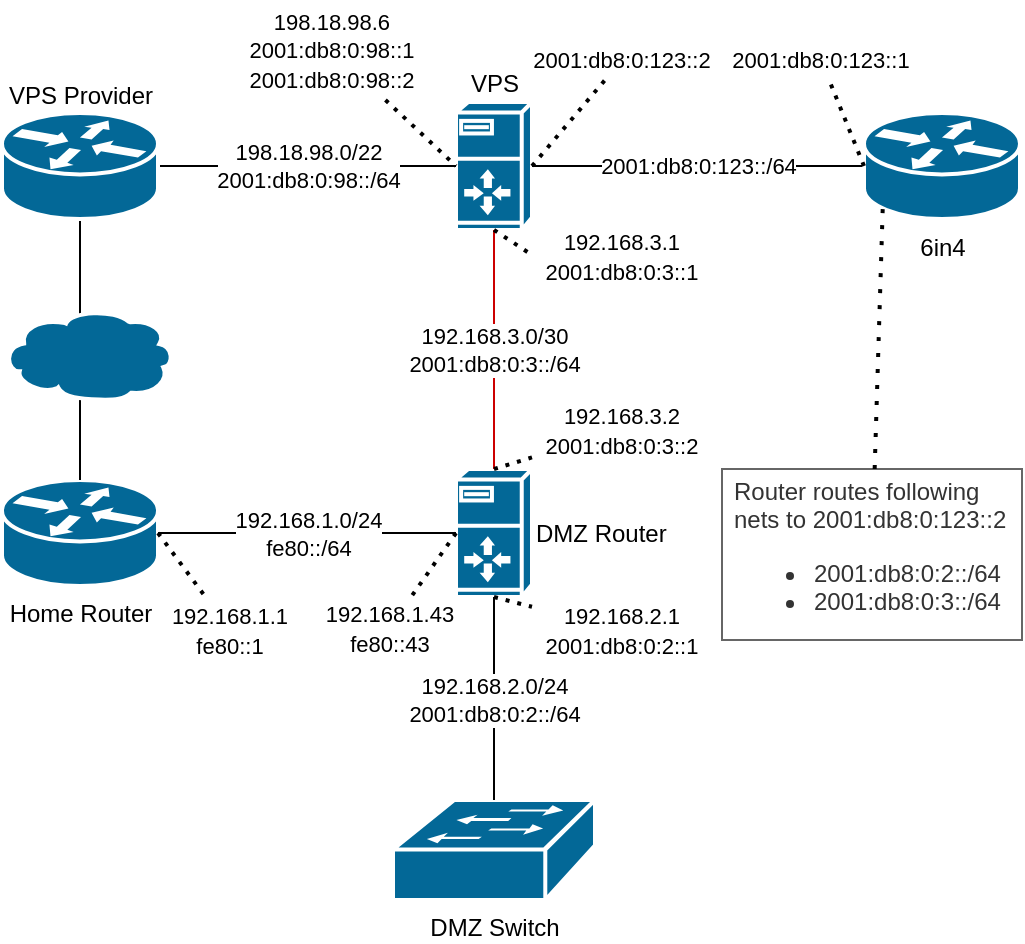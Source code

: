 <mxfile version="14.4.2" type="device"><diagram id="P-VzIbaaQU4P7u8136mI" name="network"><mxGraphModel dx="1185" dy="680" grid="1" gridSize="10" guides="1" tooltips="1" connect="1" arrows="1" fold="1" page="1" pageScale="1" pageWidth="520" pageHeight="480" math="0" shadow="0"><root><mxCell id="0"/><mxCell id="1" parent="0"/><mxCell id="uzxKlI6RAOK0szwQG6eN-1" value="Home Router" style="shape=mxgraph.cisco.routers.router;html=1;pointerEvents=1;dashed=0;fillColor=#036897;strokeColor=#ffffff;strokeWidth=2;verticalLabelPosition=bottom;verticalAlign=top;align=center;outlineConnect=0;" parent="1" vertex="1"><mxGeometry x="1" y="240" width="78" height="53" as="geometry"/></mxCell><mxCell id="uzxKlI6RAOK0szwQG6eN-2" value="DMZ Router" style="shape=mxgraph.cisco.servers.server_with_router;html=1;pointerEvents=1;dashed=0;fillColor=#036897;strokeColor=#ffffff;strokeWidth=2;verticalLabelPosition=middle;verticalAlign=middle;align=left;outlineConnect=0;labelPosition=right;" parent="1" vertex="1"><mxGeometry x="228" y="234.5" width="38" height="64" as="geometry"/></mxCell><mxCell id="uzxKlI6RAOK0szwQG6eN-4" value="DMZ Switch" style="shape=mxgraph.cisco.switches.workgroup_switch;html=1;pointerEvents=1;dashed=0;fillColor=#036897;strokeColor=#ffffff;strokeWidth=2;verticalLabelPosition=bottom;verticalAlign=top;align=center;outlineConnect=0;" parent="1" vertex="1"><mxGeometry x="196.5" y="400" width="101" height="50" as="geometry"/></mxCell><mxCell id="uzxKlI6RAOK0szwQG6eN-6" value="192.168.1.0/24&lt;br&gt;fe80::/64" style="endArrow=none;html=1;" parent="1" source="uzxKlI6RAOK0szwQG6eN-1" target="uzxKlI6RAOK0szwQG6eN-2" edge="1"><mxGeometry width="50" height="50" relative="1" as="geometry"><mxPoint x="101" y="440" as="sourcePoint"/><mxPoint x="151" y="390" as="targetPoint"/></mxGeometry></mxCell><mxCell id="uzxKlI6RAOK0szwQG6eN-7" value="192.168.2.0/24&lt;br&gt;2001:db8:0:2::/64" style="endArrow=none;html=1;" parent="1" source="uzxKlI6RAOK0szwQG6eN-2" target="uzxKlI6RAOK0szwQG6eN-4" edge="1"><mxGeometry width="50" height="50" relative="1" as="geometry"><mxPoint x="71" y="410" as="sourcePoint"/><mxPoint x="121" y="360" as="targetPoint"/></mxGeometry></mxCell><mxCell id="uzxKlI6RAOK0szwQG6eN-8" value="&lt;span style=&quot;background-color: rgb(255 , 255 , 255)&quot;&gt;&lt;span style=&quot;font-size: 11px&quot;&gt;192.168.1.43&lt;/span&gt;&lt;br&gt;&lt;span style=&quot;font-size: 11px&quot;&gt;fe80::43&lt;/span&gt;&lt;br&gt;&lt;/span&gt;" style="text;html=1;strokeColor=none;fillColor=none;align=center;verticalAlign=middle;whiteSpace=wrap;rounded=0;" parent="1" vertex="1"><mxGeometry x="150" y="298.5" width="90" height="30" as="geometry"/></mxCell><mxCell id="uzxKlI6RAOK0szwQG6eN-9" value="&lt;span style=&quot;background-color: rgb(255 , 255 , 255)&quot;&gt;&lt;span style=&quot;font-size: 11px&quot;&gt;192.168.2.1&lt;/span&gt;&lt;br&gt;&lt;span style=&quot;font-size: 11px&quot;&gt;2001:db8:0:2::1&lt;/span&gt;&lt;br&gt;&lt;/span&gt;" style="text;html=1;strokeColor=none;fillColor=none;align=center;verticalAlign=middle;whiteSpace=wrap;rounded=0;" parent="1" vertex="1"><mxGeometry x="266" y="300" width="90" height="30" as="geometry"/></mxCell><mxCell id="uzxKlI6RAOK0szwQG6eN-10" value="" style="endArrow=none;html=1;" parent="1" source="uzxKlI6RAOK0szwQG6eN-1" target="uzxKlI6RAOK0szwQG6eN-24" edge="1"><mxGeometry width="50" height="50" relative="1" as="geometry"><mxPoint x="211" y="260" as="sourcePoint"/><mxPoint x="261" y="210" as="targetPoint"/></mxGeometry></mxCell><mxCell id="uzxKlI6RAOK0szwQG6eN-11" value="VPS" style="shape=mxgraph.cisco.servers.server_with_router;html=1;pointerEvents=1;dashed=0;fillColor=#036897;strokeColor=#ffffff;strokeWidth=2;verticalLabelPosition=top;verticalAlign=bottom;align=center;outlineConnect=0;labelPosition=center;" parent="1" vertex="1"><mxGeometry x="228" y="51" width="38" height="64" as="geometry"/></mxCell><mxCell id="uzxKlI6RAOK0szwQG6eN-12" value="198.18.98.0/22&lt;br style=&quot;color: rgb(0 , 0 , 0) ; font-family: &amp;#34;helvetica&amp;#34; ; font-size: 11px ; font-style: normal ; font-weight: 400 ; letter-spacing: normal ; text-align: center ; text-indent: 0px ; text-transform: none ; word-spacing: 0px&quot;&gt;2001:db8:0:98::/64" style="endArrow=none;html=1;" parent="1" source="uzxKlI6RAOK0szwQG6eN-11" target="uzxKlI6RAOK0szwQG6eN-24" edge="1"><mxGeometry width="50" height="50" relative="1" as="geometry"><mxPoint x="-10" y="300" as="sourcePoint"/><mxPoint x="-10.0" y="146" as="targetPoint"/></mxGeometry></mxCell><mxCell id="uzxKlI6RAOK0szwQG6eN-13" value="&lt;span style=&quot;font-size: 11px ; background-color: rgb(255 , 255 , 255)&quot;&gt;198.18.98.6&lt;/span&gt;&lt;span style=&quot;background-color: rgb(255 , 255 , 255)&quot;&gt;&lt;br&gt;&lt;/span&gt;&lt;span style=&quot;font-size: 11px ; background-color: rgb(255 , 255 , 255)&quot;&gt;2001:db8:0:98::1&lt;br&gt;&lt;/span&gt;&lt;span style=&quot;font-size: 11px ; background-color: rgb(255 , 255 , 255)&quot;&gt;2001:db8:0:98::2&lt;/span&gt;&lt;span style=&quot;background-color: rgb(255 , 255 , 255)&quot;&gt;&lt;br&gt;&lt;/span&gt;" style="text;html=1;strokeColor=none;fillColor=none;align=center;verticalAlign=middle;whiteSpace=wrap;rounded=0;" parent="1" vertex="1"><mxGeometry x="118.25" width="95.5" height="50" as="geometry"/></mxCell><mxCell id="uzxKlI6RAOK0szwQG6eN-14" value="192.168.3.0/30&lt;br&gt;2001:db8:0:3::/64" style="endArrow=none;html=1;strokeColor=#CC0000;" parent="1" source="uzxKlI6RAOK0szwQG6eN-2" target="uzxKlI6RAOK0szwQG6eN-11" edge="1"><mxGeometry width="50" height="50" relative="1" as="geometry"><mxPoint x="211" y="260" as="sourcePoint"/><mxPoint x="261" y="210" as="targetPoint"/></mxGeometry></mxCell><mxCell id="uzxKlI6RAOK0szwQG6eN-16" value="&lt;span style=&quot;background-color: rgb(255 , 255 , 255)&quot;&gt;&lt;span style=&quot;font-size: 11px&quot;&gt;192.168.3.2&lt;/span&gt;&lt;br&gt;&lt;span style=&quot;font-size: 11px&quot;&gt;2001:db8:0:3::2&lt;/span&gt;&lt;br&gt;&lt;/span&gt;" style="text;html=1;strokeColor=none;fillColor=none;align=center;verticalAlign=middle;whiteSpace=wrap;rounded=0;" parent="1" vertex="1"><mxGeometry x="266" y="200" width="90" height="30" as="geometry"/></mxCell><mxCell id="uzxKlI6RAOK0szwQG6eN-17" value="&lt;span style=&quot;background-color: rgb(255 , 255 , 255)&quot;&gt;&lt;span style=&quot;font-size: 11px&quot;&gt;192.168.3.1&lt;/span&gt;&lt;br&gt;&lt;span style=&quot;font-size: 11px&quot;&gt;2001:db8:0:3::1&lt;/span&gt;&lt;br&gt;&lt;/span&gt;" style="text;html=1;strokeColor=none;fillColor=none;align=center;verticalAlign=middle;whiteSpace=wrap;rounded=0;" parent="1" vertex="1"><mxGeometry x="266" y="115" width="90" height="25" as="geometry"/></mxCell><mxCell id="uzxKlI6RAOK0szwQG6eN-20" value="2001:db8:0:123::/64" style="endArrow=none;html=1;" parent="1" source="uzxKlI6RAOK0szwQG6eN-23" target="uzxKlI6RAOK0szwQG6eN-11" edge="1"><mxGeometry width="50" height="50" relative="1" as="geometry"><mxPoint x="238" y="93" as="sourcePoint"/><mxPoint x="83" y="93" as="targetPoint"/></mxGeometry></mxCell><mxCell id="uzxKlI6RAOK0szwQG6eN-21" value="&lt;span style=&quot;font-size: 11px ; background-color: rgb(255 , 255 , 255)&quot;&gt;2001:db8:0:123::2&lt;/span&gt;&lt;span style=&quot;background-color: rgb(255 , 255 , 255)&quot;&gt;&lt;br&gt;&lt;/span&gt;" style="text;html=1;strokeColor=none;fillColor=none;align=center;verticalAlign=middle;whiteSpace=wrap;rounded=0;" parent="1" vertex="1"><mxGeometry x="261" y="20" width="100" height="20" as="geometry"/></mxCell><mxCell id="uzxKlI6RAOK0szwQG6eN-22" value="&lt;span style=&quot;font-size: 11px ; background-color: rgb(255 , 255 , 255)&quot;&gt;2001:db8:0:123::1&lt;/span&gt;&lt;span style=&quot;background-color: rgb(255 , 255 , 255)&quot;&gt;&lt;br&gt;&lt;/span&gt;" style="text;html=1;strokeColor=none;fillColor=none;align=center;verticalAlign=middle;whiteSpace=wrap;rounded=0;" parent="1" vertex="1"><mxGeometry x="361" y="20" width="99" height="20" as="geometry"/></mxCell><mxCell id="uzxKlI6RAOK0szwQG6eN-23" value="6in4" style="shape=mxgraph.cisco.routers.router;html=1;pointerEvents=1;dashed=0;fillColor=#036897;strokeColor=#ffffff;strokeWidth=2;verticalLabelPosition=bottom;verticalAlign=top;align=center;outlineConnect=0;fontColor=#000000;" parent="1" vertex="1"><mxGeometry x="432" y="56.5" width="78" height="53" as="geometry"/></mxCell><mxCell id="uzxKlI6RAOK0szwQG6eN-24" value="VPS Provider" style="shape=mxgraph.cisco.routers.router;html=1;pointerEvents=1;dashed=0;fillColor=#036897;strokeColor=#ffffff;strokeWidth=2;verticalLabelPosition=top;verticalAlign=bottom;align=center;outlineConnect=0;fontColor=#000000;labelPosition=center;" parent="1" vertex="1"><mxGeometry x="1" y="56.5" width="78" height="53" as="geometry"/></mxCell><mxCell id="uzxKlI6RAOK0szwQG6eN-25" value="Router routes following nets to 2001:db8:0:123::2&lt;br&gt;&lt;ul&gt;&lt;li&gt;2001:db8:0:2::/64&lt;/li&gt;&lt;li&gt;2001:db8:0:3::/64&lt;/li&gt;&lt;/ul&gt;" style="text;html=1;strokeColor=#666666;align=left;verticalAlign=middle;whiteSpace=wrap;rounded=0;fontColor=#333333;fillColor=#ffffff;spacingTop=4;spacingLeft=4;" parent="1" vertex="1"><mxGeometry x="361" y="234.5" width="150" height="85.5" as="geometry"/></mxCell><mxCell id="uzxKlI6RAOK0szwQG6eN-26" value="" style="endArrow=none;dashed=1;html=1;dashPattern=1 3;strokeWidth=2;fontColor=#000000;entryX=0.12;entryY=0.9;entryDx=0;entryDy=0;entryPerimeter=0;" parent="1" source="uzxKlI6RAOK0szwQG6eN-25" target="uzxKlI6RAOK0szwQG6eN-23" edge="1"><mxGeometry width="50" height="50" relative="1" as="geometry"><mxPoint x="211" y="240" as="sourcePoint"/><mxPoint x="261" y="190" as="targetPoint"/></mxGeometry></mxCell><mxCell id="uzxKlI6RAOK0szwQG6eN-27" value="" style="endArrow=none;dashed=1;html=1;dashPattern=1 2;strokeWidth=2;fontColor=#000000;exitX=0.5;exitY=1;exitDx=0;exitDy=0;exitPerimeter=0;entryX=0;entryY=0.5;entryDx=0;entryDy=0;" parent="1" source="uzxKlI6RAOK0szwQG6eN-11" target="uzxKlI6RAOK0szwQG6eN-17" edge="1"><mxGeometry width="50" height="50" relative="1" as="geometry"><mxPoint x="211" y="230" as="sourcePoint"/><mxPoint x="261" y="180" as="targetPoint"/></mxGeometry></mxCell><mxCell id="uzxKlI6RAOK0szwQG6eN-28" value="" style="endArrow=none;dashed=1;html=1;dashPattern=1 2;strokeWidth=2;fontColor=#000000;exitX=0.5;exitY=0;exitDx=0;exitDy=0;exitPerimeter=0;" parent="1" source="uzxKlI6RAOK0szwQG6eN-2" target="uzxKlI6RAOK0szwQG6eN-16" edge="1"><mxGeometry width="50" height="50" relative="1" as="geometry"><mxPoint x="257" y="125" as="sourcePoint"/><mxPoint x="301" y="129.5" as="targetPoint"/></mxGeometry></mxCell><mxCell id="uzxKlI6RAOK0szwQG6eN-29" value="" style="endArrow=none;dashed=1;html=1;dashPattern=1 2;strokeWidth=2;fontColor=#000000;exitX=0;exitY=0.5;exitDx=0;exitDy=0;exitPerimeter=0;" parent="1" source="uzxKlI6RAOK0szwQG6eN-2" target="uzxKlI6RAOK0szwQG6eN-8" edge="1"><mxGeometry width="50" height="50" relative="1" as="geometry"><mxPoint x="257" y="244.5" as="sourcePoint"/><mxPoint x="309.673" y="230" as="targetPoint"/></mxGeometry></mxCell><mxCell id="uzxKlI6RAOK0szwQG6eN-30" value="" style="endArrow=none;dashed=1;html=1;dashPattern=1 2;strokeWidth=2;fontColor=#000000;exitX=0.5;exitY=1;exitDx=0;exitDy=0;exitPerimeter=0;" parent="1" source="uzxKlI6RAOK0szwQG6eN-2" target="uzxKlI6RAOK0szwQG6eN-9" edge="1"><mxGeometry width="50" height="50" relative="1" as="geometry"><mxPoint x="238" y="276.5" as="sourcePoint"/><mxPoint x="190.253" y="310" as="targetPoint"/></mxGeometry></mxCell><mxCell id="uzxKlI6RAOK0szwQG6eN-31" value="" style="endArrow=none;dashed=1;html=1;dashPattern=1 2;strokeWidth=2;fontColor=#000000;entryX=0;entryY=0.5;entryDx=0;entryDy=0;entryPerimeter=0;" parent="1" source="uzxKlI6RAOK0szwQG6eN-13" target="uzxKlI6RAOK0szwQG6eN-11" edge="1"><mxGeometry width="50" height="50" relative="1" as="geometry"><mxPoint x="257" y="125" as="sourcePoint"/><mxPoint x="301" y="129.5" as="targetPoint"/></mxGeometry></mxCell><mxCell id="uzxKlI6RAOK0szwQG6eN-32" value="" style="endArrow=none;dashed=1;html=1;dashPattern=1 2;strokeWidth=2;fontColor=#000000;exitX=1;exitY=0.5;exitDx=0;exitDy=0;exitPerimeter=0;" parent="1" source="uzxKlI6RAOK0szwQG6eN-11" target="uzxKlI6RAOK0szwQG6eN-21" edge="1"><mxGeometry width="50" height="50" relative="1" as="geometry"><mxPoint x="199.396" y="60" as="sourcePoint"/><mxPoint x="238" y="93" as="targetPoint"/></mxGeometry></mxCell><mxCell id="uzxKlI6RAOK0szwQG6eN-33" value="" style="endArrow=none;dashed=1;html=1;dashPattern=1 2;strokeWidth=2;fontColor=#000000;exitX=0;exitY=0.5;exitDx=0;exitDy=0;exitPerimeter=0;" parent="1" source="uzxKlI6RAOK0szwQG6eN-23" target="uzxKlI6RAOK0szwQG6eN-22" edge="1"><mxGeometry width="50" height="50" relative="1" as="geometry"><mxPoint x="276" y="93" as="sourcePoint"/><mxPoint x="312.509" y="50" as="targetPoint"/></mxGeometry></mxCell><mxCell id="nC80zBS-HlVH1CfM6YJ9-1" value="&lt;span style=&quot;background-color: rgb(255 , 255 , 255)&quot;&gt;&lt;span style=&quot;font-size: 11px&quot;&gt;192.168.1.1&lt;/span&gt;&lt;br&gt;&lt;span style=&quot;font-size: 11px&quot;&gt;fe80::1&lt;/span&gt;&lt;br&gt;&lt;/span&gt;" style="text;html=1;strokeColor=none;fillColor=none;align=center;verticalAlign=middle;whiteSpace=wrap;rounded=0;" parent="1" vertex="1"><mxGeometry x="70" y="300" width="90" height="30" as="geometry"/></mxCell><mxCell id="nC80zBS-HlVH1CfM6YJ9-2" value="" style="endArrow=none;dashed=1;html=1;dashPattern=1 2;strokeWidth=2;fontColor=#000000;exitX=1;exitY=0.5;exitDx=0;exitDy=0;exitPerimeter=0;" parent="1" source="uzxKlI6RAOK0szwQG6eN-1" target="nC80zBS-HlVH1CfM6YJ9-1" edge="1"><mxGeometry width="50" height="50" relative="1" as="geometry"><mxPoint x="238" y="276.5" as="sourcePoint"/><mxPoint x="195.175" y="310" as="targetPoint"/></mxGeometry></mxCell><mxCell id="nC80zBS-HlVH1CfM6YJ9-3" value="" style="shape=mxgraph.cisco.storage.cloud;html=1;pointerEvents=1;dashed=0;fillColor=#036897;strokeColor=#ffffff;strokeWidth=2;verticalLabelPosition=bottom;verticalAlign=top;align=center;outlineConnect=0;" parent="1" vertex="1"><mxGeometry x="1" y="154.5" width="86" height="45.5" as="geometry"/></mxCell></root></mxGraphModel></diagram></mxfile>